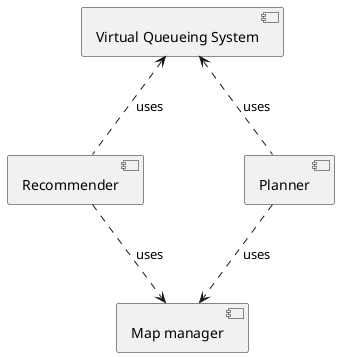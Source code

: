 @startuml architecture-overview
'left to right direction
'skinparam componentStyle rectangle
skinparam nodesep 100
skinparam ranksep 80
' node "Recommender" as recommender {
'     [Attractions recommender]
'     [Show recommender]
'     [Restaurant recommender]
'     [Shop recommender]
' }

[Recommender] as recommender
[Planner] as planner
[Map manager] as map_manager
[Virtual Queueing System] as vqs
'actor Guest as guest

planner ..> map_manager : uses
recommender ..> map_manager : uses
vqs <.. planner : uses
vqs <.. recommender : uses
' guest <--> vqs : interact with
' guest .. map_manager : interacts with
' guest .. recommender
' guest .. planner

@enduml